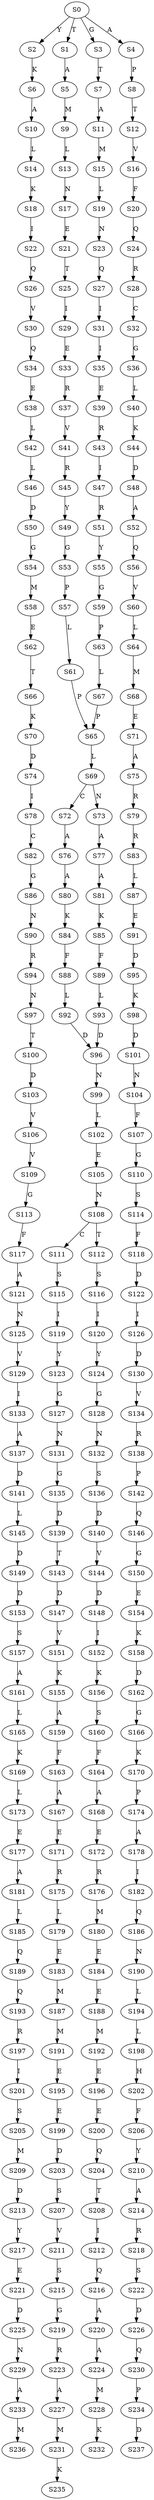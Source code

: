 strict digraph  {
	S0 -> S1 [ label = T ];
	S0 -> S2 [ label = Y ];
	S0 -> S3 [ label = G ];
	S0 -> S4 [ label = A ];
	S1 -> S5 [ label = A ];
	S2 -> S6 [ label = K ];
	S3 -> S7 [ label = T ];
	S4 -> S8 [ label = P ];
	S5 -> S9 [ label = M ];
	S6 -> S10 [ label = A ];
	S7 -> S11 [ label = A ];
	S8 -> S12 [ label = T ];
	S9 -> S13 [ label = L ];
	S10 -> S14 [ label = L ];
	S11 -> S15 [ label = M ];
	S12 -> S16 [ label = V ];
	S13 -> S17 [ label = N ];
	S14 -> S18 [ label = K ];
	S15 -> S19 [ label = L ];
	S16 -> S20 [ label = F ];
	S17 -> S21 [ label = E ];
	S18 -> S22 [ label = I ];
	S19 -> S23 [ label = N ];
	S20 -> S24 [ label = Q ];
	S21 -> S25 [ label = T ];
	S22 -> S26 [ label = Q ];
	S23 -> S27 [ label = Q ];
	S24 -> S28 [ label = R ];
	S25 -> S29 [ label = I ];
	S26 -> S30 [ label = V ];
	S27 -> S31 [ label = I ];
	S28 -> S32 [ label = C ];
	S29 -> S33 [ label = E ];
	S30 -> S34 [ label = Q ];
	S31 -> S35 [ label = I ];
	S32 -> S36 [ label = G ];
	S33 -> S37 [ label = R ];
	S34 -> S38 [ label = E ];
	S35 -> S39 [ label = E ];
	S36 -> S40 [ label = L ];
	S37 -> S41 [ label = V ];
	S38 -> S42 [ label = L ];
	S39 -> S43 [ label = R ];
	S40 -> S44 [ label = K ];
	S41 -> S45 [ label = R ];
	S42 -> S46 [ label = L ];
	S43 -> S47 [ label = I ];
	S44 -> S48 [ label = D ];
	S45 -> S49 [ label = Y ];
	S46 -> S50 [ label = D ];
	S47 -> S51 [ label = R ];
	S48 -> S52 [ label = A ];
	S49 -> S53 [ label = G ];
	S50 -> S54 [ label = G ];
	S51 -> S55 [ label = Y ];
	S52 -> S56 [ label = Q ];
	S53 -> S57 [ label = P ];
	S54 -> S58 [ label = M ];
	S55 -> S59 [ label = G ];
	S56 -> S60 [ label = V ];
	S57 -> S61 [ label = L ];
	S58 -> S62 [ label = E ];
	S59 -> S63 [ label = P ];
	S60 -> S64 [ label = L ];
	S61 -> S65 [ label = P ];
	S62 -> S66 [ label = T ];
	S63 -> S67 [ label = L ];
	S64 -> S68 [ label = M ];
	S65 -> S69 [ label = L ];
	S66 -> S70 [ label = K ];
	S67 -> S65 [ label = P ];
	S68 -> S71 [ label = E ];
	S69 -> S72 [ label = C ];
	S69 -> S73 [ label = N ];
	S70 -> S74 [ label = D ];
	S71 -> S75 [ label = A ];
	S72 -> S76 [ label = A ];
	S73 -> S77 [ label = A ];
	S74 -> S78 [ label = I ];
	S75 -> S79 [ label = R ];
	S76 -> S80 [ label = A ];
	S77 -> S81 [ label = A ];
	S78 -> S82 [ label = C ];
	S79 -> S83 [ label = R ];
	S80 -> S84 [ label = K ];
	S81 -> S85 [ label = K ];
	S82 -> S86 [ label = G ];
	S83 -> S87 [ label = L ];
	S84 -> S88 [ label = F ];
	S85 -> S89 [ label = F ];
	S86 -> S90 [ label = N ];
	S87 -> S91 [ label = E ];
	S88 -> S92 [ label = L ];
	S89 -> S93 [ label = L ];
	S90 -> S94 [ label = R ];
	S91 -> S95 [ label = D ];
	S92 -> S96 [ label = D ];
	S93 -> S96 [ label = D ];
	S94 -> S97 [ label = N ];
	S95 -> S98 [ label = K ];
	S96 -> S99 [ label = N ];
	S97 -> S100 [ label = T ];
	S98 -> S101 [ label = D ];
	S99 -> S102 [ label = L ];
	S100 -> S103 [ label = D ];
	S101 -> S104 [ label = N ];
	S102 -> S105 [ label = E ];
	S103 -> S106 [ label = V ];
	S104 -> S107 [ label = F ];
	S105 -> S108 [ label = N ];
	S106 -> S109 [ label = V ];
	S107 -> S110 [ label = G ];
	S108 -> S111 [ label = C ];
	S108 -> S112 [ label = T ];
	S109 -> S113 [ label = G ];
	S110 -> S114 [ label = S ];
	S111 -> S115 [ label = S ];
	S112 -> S116 [ label = S ];
	S113 -> S117 [ label = F ];
	S114 -> S118 [ label = F ];
	S115 -> S119 [ label = I ];
	S116 -> S120 [ label = I ];
	S117 -> S121 [ label = A ];
	S118 -> S122 [ label = D ];
	S119 -> S123 [ label = Y ];
	S120 -> S124 [ label = Y ];
	S121 -> S125 [ label = N ];
	S122 -> S126 [ label = I ];
	S123 -> S127 [ label = G ];
	S124 -> S128 [ label = G ];
	S125 -> S129 [ label = V ];
	S126 -> S130 [ label = D ];
	S127 -> S131 [ label = N ];
	S128 -> S132 [ label = N ];
	S129 -> S133 [ label = I ];
	S130 -> S134 [ label = V ];
	S131 -> S135 [ label = G ];
	S132 -> S136 [ label = S ];
	S133 -> S137 [ label = A ];
	S134 -> S138 [ label = R ];
	S135 -> S139 [ label = D ];
	S136 -> S140 [ label = D ];
	S137 -> S141 [ label = D ];
	S138 -> S142 [ label = P ];
	S139 -> S143 [ label = T ];
	S140 -> S144 [ label = V ];
	S141 -> S145 [ label = L ];
	S142 -> S146 [ label = Q ];
	S143 -> S147 [ label = D ];
	S144 -> S148 [ label = D ];
	S145 -> S149 [ label = D ];
	S146 -> S150 [ label = G ];
	S147 -> S151 [ label = V ];
	S148 -> S152 [ label = I ];
	S149 -> S153 [ label = D ];
	S150 -> S154 [ label = E ];
	S151 -> S155 [ label = K ];
	S152 -> S156 [ label = K ];
	S153 -> S157 [ label = S ];
	S154 -> S158 [ label = K ];
	S155 -> S159 [ label = A ];
	S156 -> S160 [ label = S ];
	S157 -> S161 [ label = A ];
	S158 -> S162 [ label = D ];
	S159 -> S163 [ label = F ];
	S160 -> S164 [ label = F ];
	S161 -> S165 [ label = L ];
	S162 -> S166 [ label = G ];
	S163 -> S167 [ label = A ];
	S164 -> S168 [ label = A ];
	S165 -> S169 [ label = K ];
	S166 -> S170 [ label = K ];
	S167 -> S171 [ label = E ];
	S168 -> S172 [ label = E ];
	S169 -> S173 [ label = L ];
	S170 -> S174 [ label = P ];
	S171 -> S175 [ label = R ];
	S172 -> S176 [ label = R ];
	S173 -> S177 [ label = E ];
	S174 -> S178 [ label = A ];
	S175 -> S179 [ label = L ];
	S176 -> S180 [ label = M ];
	S177 -> S181 [ label = A ];
	S178 -> S182 [ label = I ];
	S179 -> S183 [ label = E ];
	S180 -> S184 [ label = E ];
	S181 -> S185 [ label = L ];
	S182 -> S186 [ label = Q ];
	S183 -> S187 [ label = M ];
	S184 -> S188 [ label = E ];
	S185 -> S189 [ label = Q ];
	S186 -> S190 [ label = N ];
	S187 -> S191 [ label = M ];
	S188 -> S192 [ label = M ];
	S189 -> S193 [ label = Q ];
	S190 -> S194 [ label = L ];
	S191 -> S195 [ label = E ];
	S192 -> S196 [ label = E ];
	S193 -> S197 [ label = R ];
	S194 -> S198 [ label = L ];
	S195 -> S199 [ label = E ];
	S196 -> S200 [ label = E ];
	S197 -> S201 [ label = I ];
	S198 -> S202 [ label = H ];
	S199 -> S203 [ label = D ];
	S200 -> S204 [ label = Q ];
	S201 -> S205 [ label = S ];
	S202 -> S206 [ label = F ];
	S203 -> S207 [ label = S ];
	S204 -> S208 [ label = T ];
	S205 -> S209 [ label = M ];
	S206 -> S210 [ label = Y ];
	S207 -> S211 [ label = V ];
	S208 -> S212 [ label = I ];
	S209 -> S213 [ label = D ];
	S210 -> S214 [ label = A ];
	S211 -> S215 [ label = S ];
	S212 -> S216 [ label = Q ];
	S213 -> S217 [ label = Y ];
	S214 -> S218 [ label = R ];
	S215 -> S219 [ label = G ];
	S216 -> S220 [ label = A ];
	S217 -> S221 [ label = E ];
	S218 -> S222 [ label = S ];
	S219 -> S223 [ label = R ];
	S220 -> S224 [ label = A ];
	S221 -> S225 [ label = D ];
	S222 -> S226 [ label = D ];
	S223 -> S227 [ label = A ];
	S224 -> S228 [ label = M ];
	S225 -> S229 [ label = N ];
	S226 -> S230 [ label = Q ];
	S227 -> S231 [ label = M ];
	S228 -> S232 [ label = K ];
	S229 -> S233 [ label = A ];
	S230 -> S234 [ label = P ];
	S231 -> S235 [ label = K ];
	S233 -> S236 [ label = M ];
	S234 -> S237 [ label = D ];
}
